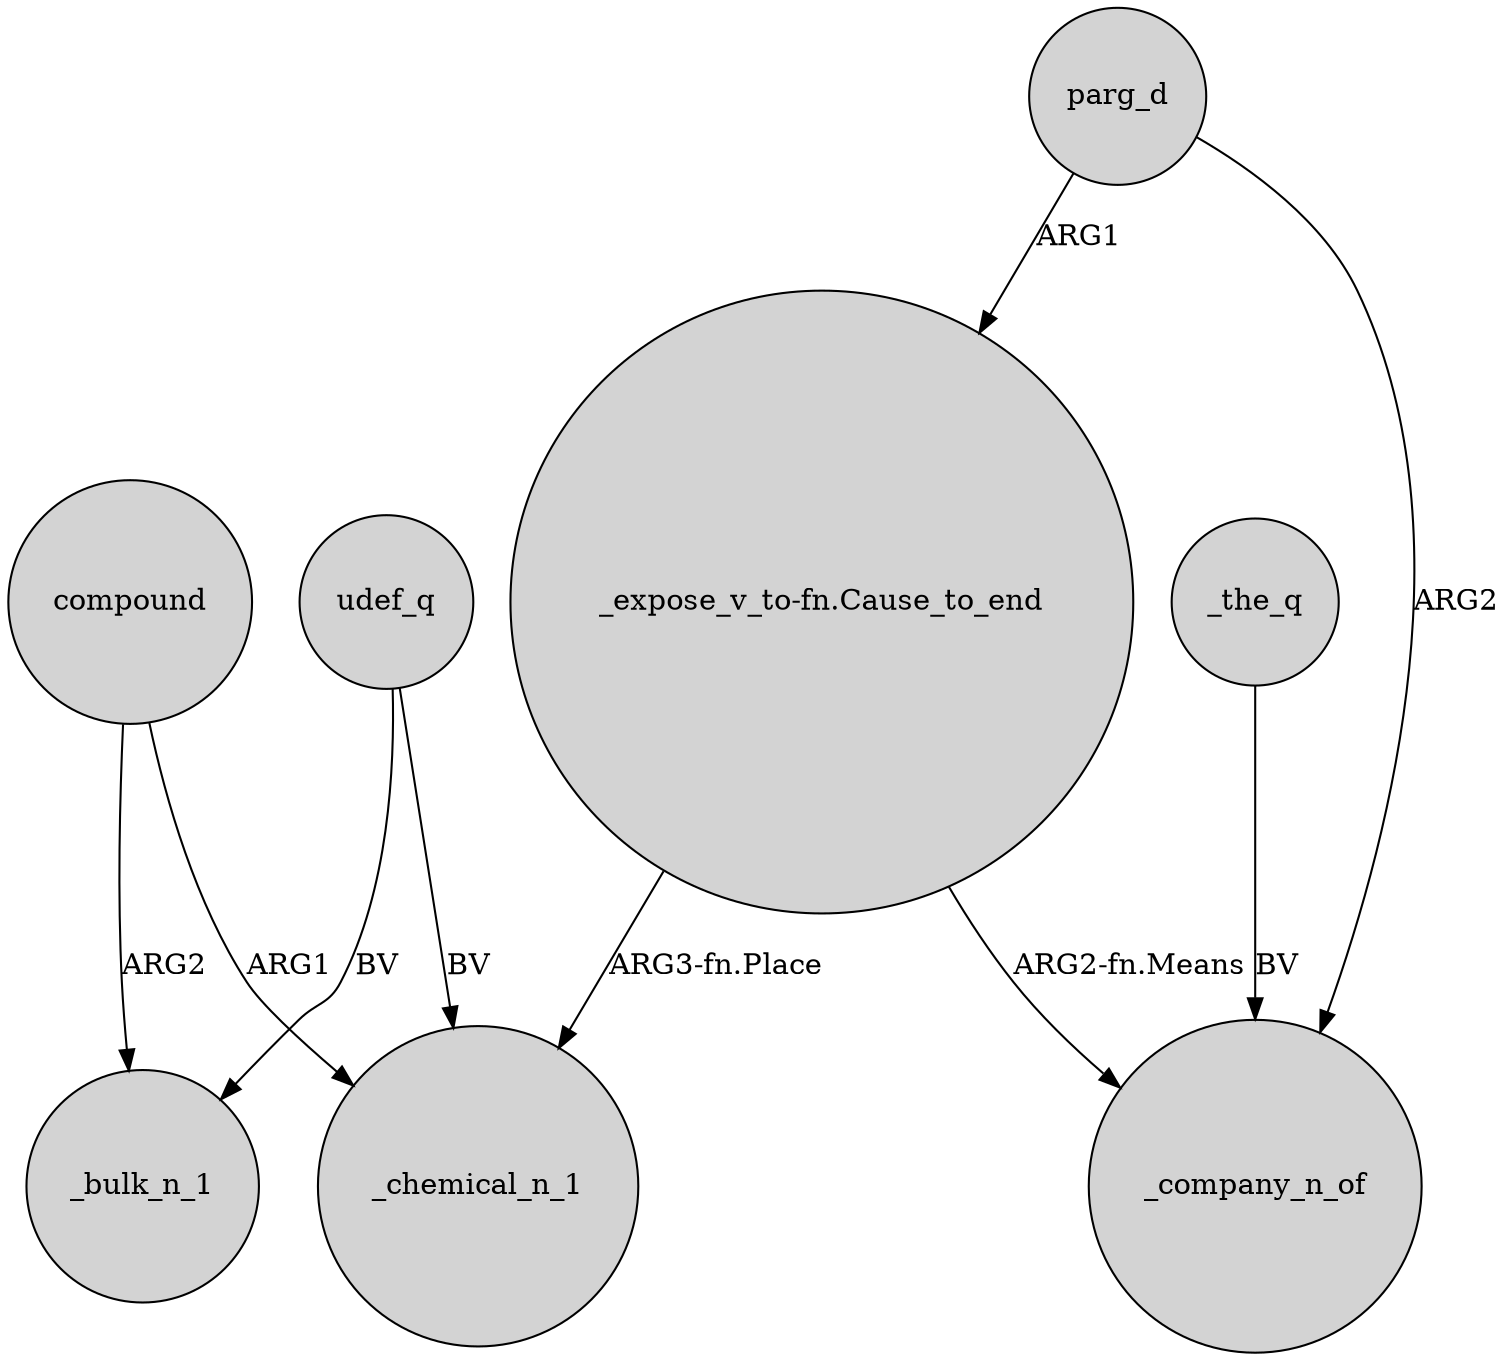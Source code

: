 digraph {
	node [shape=circle style=filled]
	"_expose_v_to-fn.Cause_to_end" -> _chemical_n_1 [label="ARG3-fn.Place"]
	parg_d -> _company_n_of [label=ARG2]
	parg_d -> "_expose_v_to-fn.Cause_to_end" [label=ARG1]
	udef_q -> _chemical_n_1 [label=BV]
	compound -> _chemical_n_1 [label=ARG1]
	udef_q -> _bulk_n_1 [label=BV]
	"_expose_v_to-fn.Cause_to_end" -> _company_n_of [label="ARG2-fn.Means"]
	_the_q -> _company_n_of [label=BV]
	compound -> _bulk_n_1 [label=ARG2]
}
